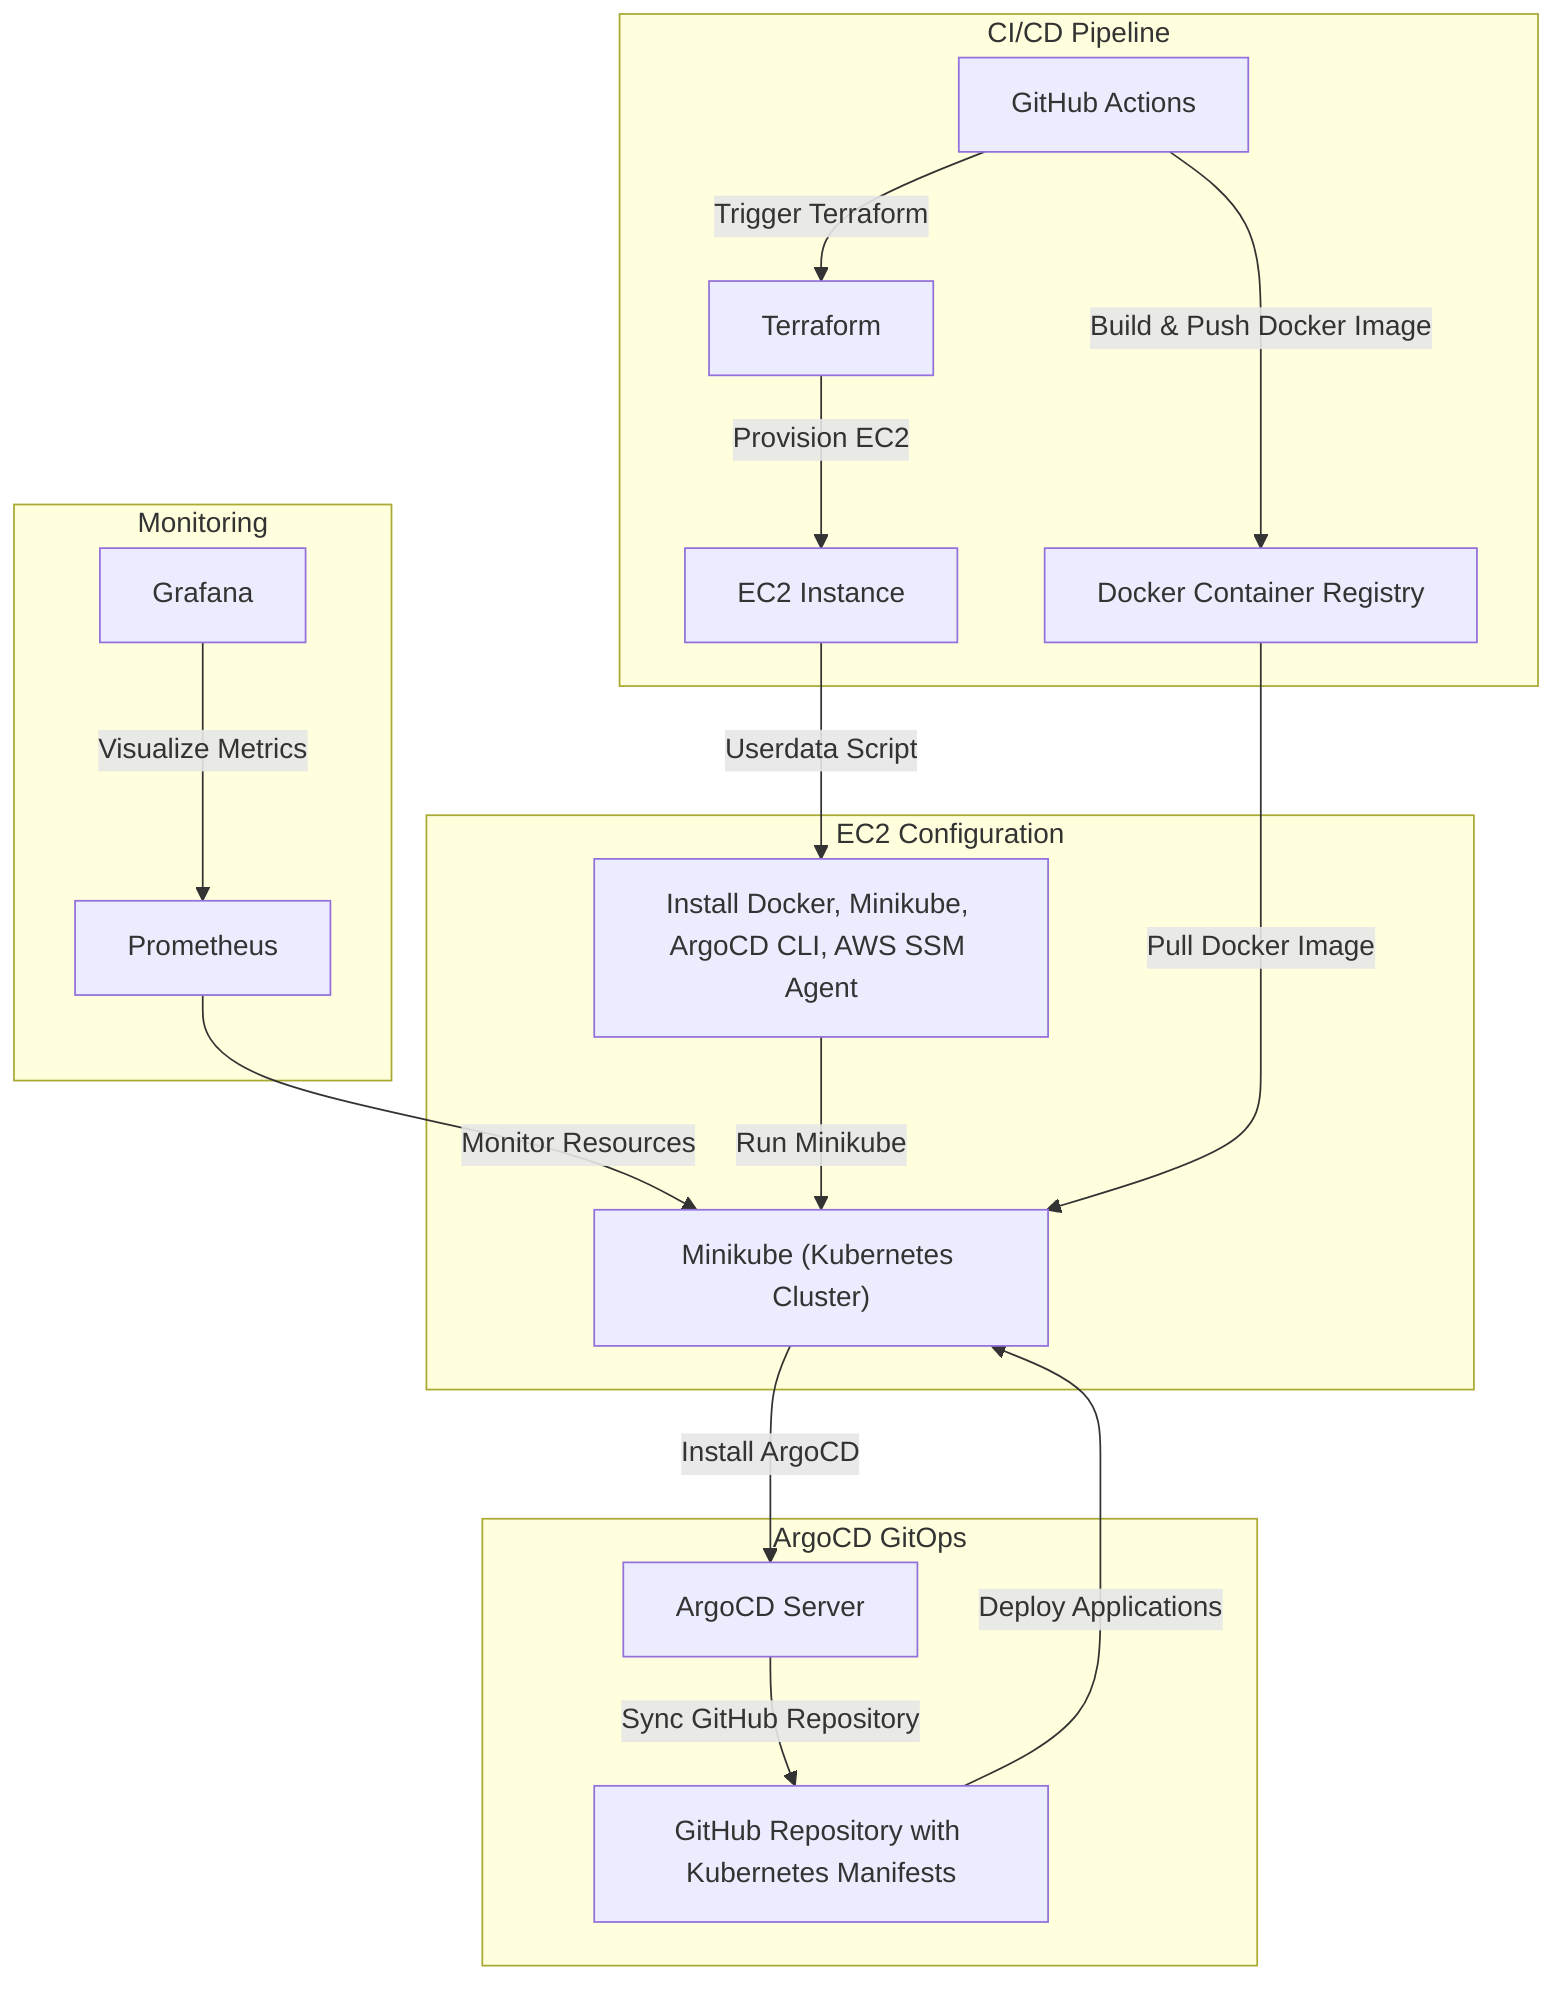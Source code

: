 flowchart TD
    subgraph CI/CD Pipeline
        A1[GitHub Actions] --> |Trigger Terraform| A2[Terraform]
        A2 --> |Provision EC2| B1[EC2 Instance]
        A1 --> |Build & Push Docker Image| C1[Docker Container Registry]
    end

    subgraph EC2 Configuration
        B1 --> |Userdata Script| B2[Install Docker, Minikube, ArgoCD CLI, AWS SSM Agent]
        B2 --> |Run Minikube| B3["Minikube (Kubernetes Cluster)"]
    end

    subgraph ArgoCD GitOps
        B3 --> |Install ArgoCD| D1[ArgoCD Server]
        D1 --> |Sync GitHub Repository| E1[GitHub Repository with Kubernetes Manifests]
        E1 --> |Deploy Applications| B3
    end

    subgraph Monitoring
        F1[Prometheus] --> |Monitor Resources| B3
        F2[Grafana] --> |Visualize Metrics| F1
    end

    C1 --> |Pull Docker Image| B3
